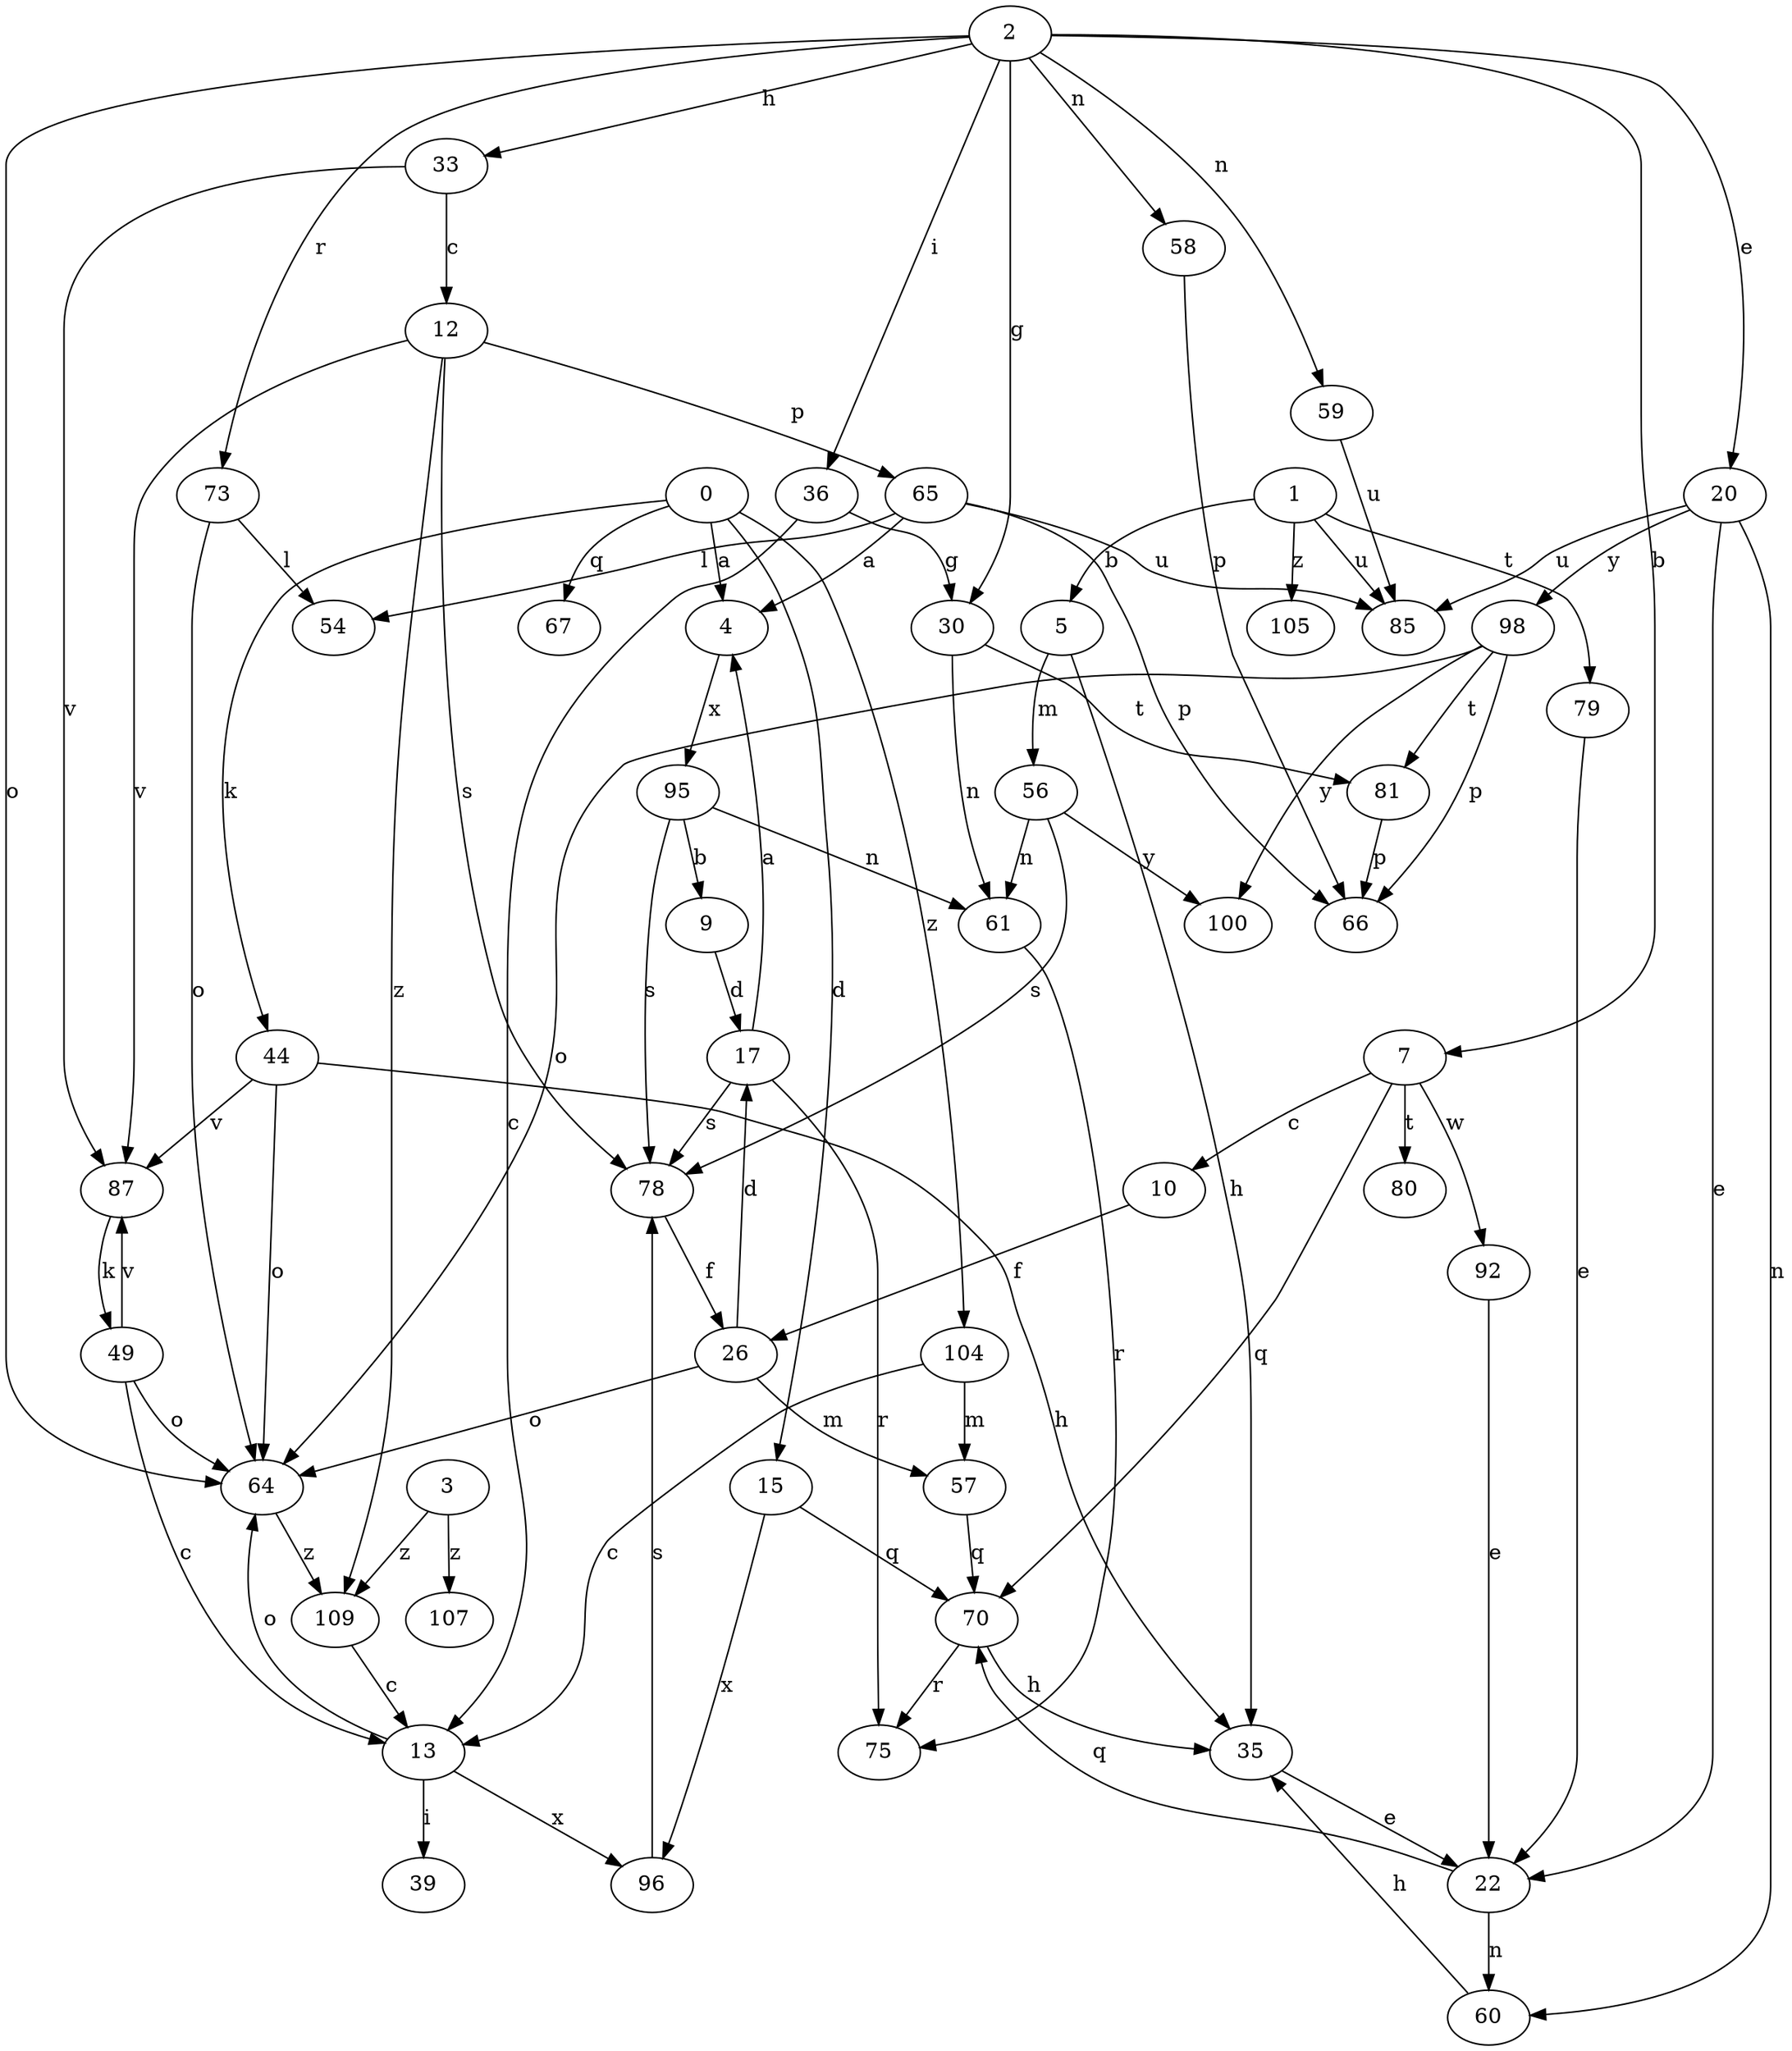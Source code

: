 strict digraph  {
0;
1;
2;
3;
4;
5;
7;
9;
10;
12;
13;
15;
17;
20;
22;
26;
30;
33;
35;
36;
39;
44;
49;
54;
56;
57;
58;
59;
60;
61;
64;
65;
66;
67;
70;
73;
75;
78;
79;
80;
81;
85;
87;
92;
95;
96;
98;
100;
104;
105;
107;
109;
0 -> 4  [label=a];
0 -> 15  [label=d];
0 -> 44  [label=k];
0 -> 67  [label=q];
0 -> 104  [label=z];
1 -> 5  [label=b];
1 -> 79  [label=t];
1 -> 85  [label=u];
1 -> 105  [label=z];
2 -> 7  [label=b];
2 -> 20  [label=e];
2 -> 30  [label=g];
2 -> 33  [label=h];
2 -> 36  [label=i];
2 -> 58  [label=n];
2 -> 59  [label=n];
2 -> 64  [label=o];
2 -> 73  [label=r];
3 -> 107  [label=z];
3 -> 109  [label=z];
4 -> 95  [label=x];
5 -> 35  [label=h];
5 -> 56  [label=m];
7 -> 10  [label=c];
7 -> 70  [label=q];
7 -> 80  [label=t];
7 -> 92  [label=w];
9 -> 17  [label=d];
10 -> 26  [label=f];
12 -> 65  [label=p];
12 -> 78  [label=s];
12 -> 87  [label=v];
12 -> 109  [label=z];
13 -> 39  [label=i];
13 -> 64  [label=o];
13 -> 96  [label=x];
15 -> 70  [label=q];
15 -> 96  [label=x];
17 -> 4  [label=a];
17 -> 75  [label=r];
17 -> 78  [label=s];
20 -> 22  [label=e];
20 -> 60  [label=n];
20 -> 85  [label=u];
20 -> 98  [label=y];
22 -> 60  [label=n];
22 -> 70  [label=q];
26 -> 17  [label=d];
26 -> 57  [label=m];
26 -> 64  [label=o];
30 -> 61  [label=n];
30 -> 81  [label=t];
33 -> 12  [label=c];
33 -> 87  [label=v];
35 -> 22  [label=e];
36 -> 13  [label=c];
36 -> 30  [label=g];
44 -> 35  [label=h];
44 -> 64  [label=o];
44 -> 87  [label=v];
49 -> 13  [label=c];
49 -> 64  [label=o];
49 -> 87  [label=v];
56 -> 61  [label=n];
56 -> 78  [label=s];
56 -> 100  [label=y];
57 -> 70  [label=q];
58 -> 66  [label=p];
59 -> 85  [label=u];
60 -> 35  [label=h];
61 -> 75  [label=r];
64 -> 109  [label=z];
65 -> 4  [label=a];
65 -> 54  [label=l];
65 -> 66  [label=p];
65 -> 85  [label=u];
70 -> 35  [label=h];
70 -> 75  [label=r];
73 -> 54  [label=l];
73 -> 64  [label=o];
78 -> 26  [label=f];
79 -> 22  [label=e];
81 -> 66  [label=p];
87 -> 49  [label=k];
92 -> 22  [label=e];
95 -> 9  [label=b];
95 -> 61  [label=n];
95 -> 78  [label=s];
96 -> 78  [label=s];
98 -> 64  [label=o];
98 -> 66  [label=p];
98 -> 81  [label=t];
98 -> 100  [label=y];
104 -> 13  [label=c];
104 -> 57  [label=m];
109 -> 13  [label=c];
}
